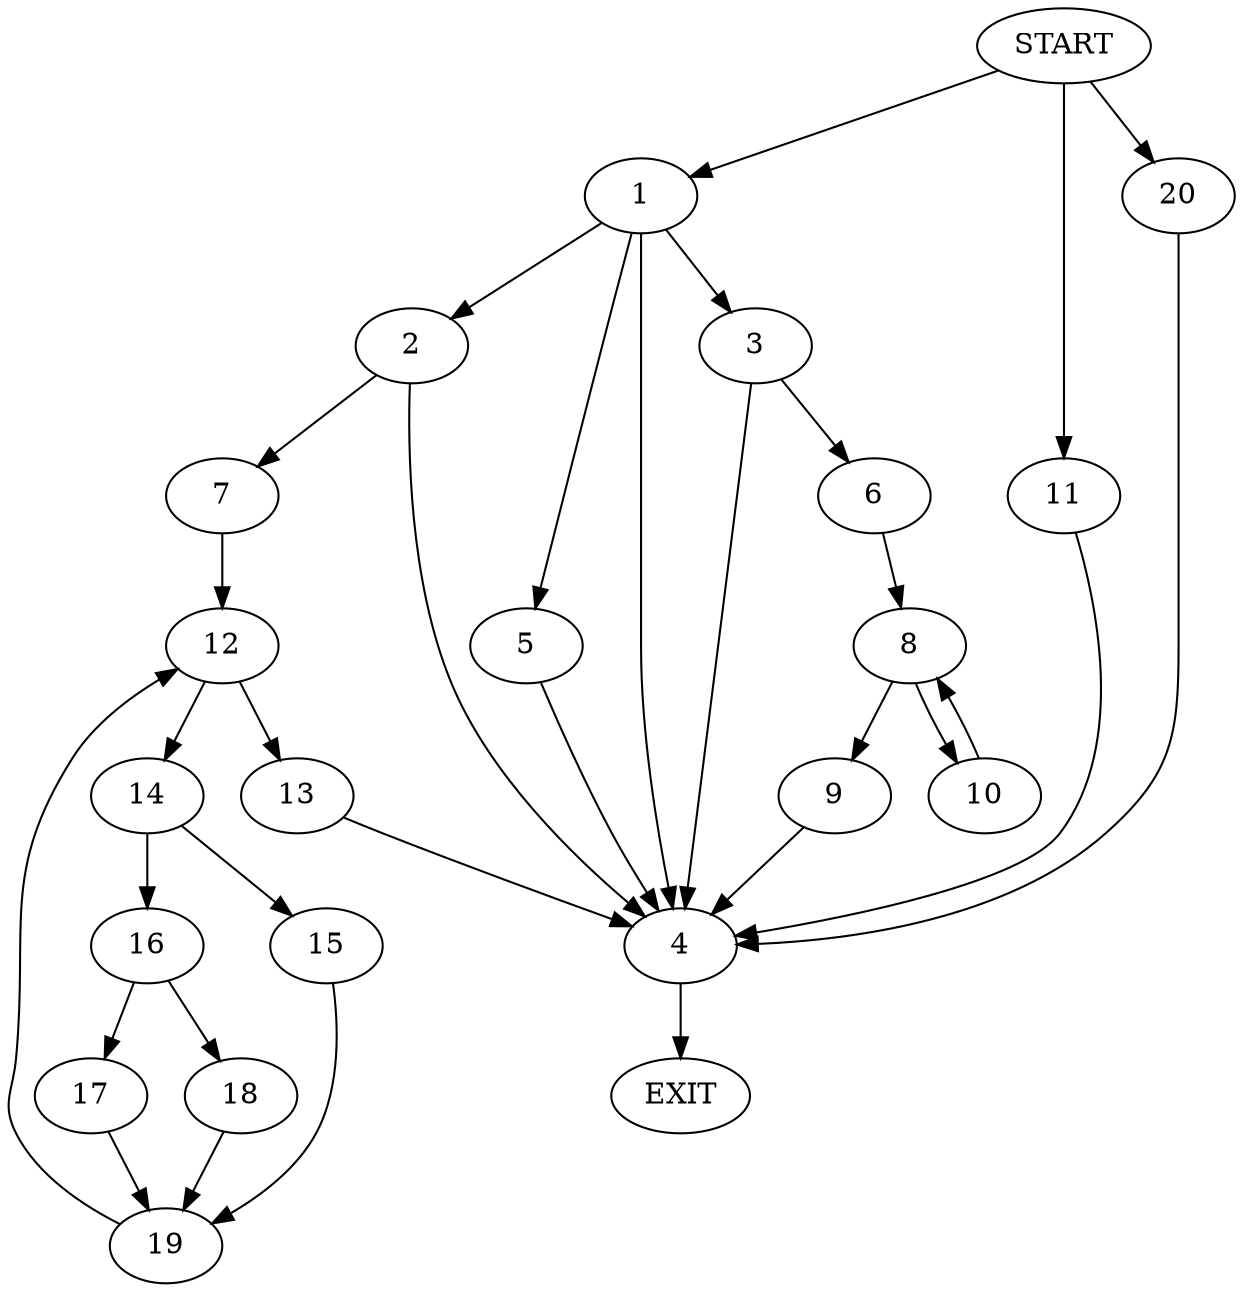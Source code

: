 digraph {
0 [label="START"]
21 [label="EXIT"]
0 -> 1
1 -> 2
1 -> 3
1 -> 4
1 -> 5
5 -> 4
4 -> 21
3 -> 6
3 -> 4
2 -> 4
2 -> 7
6 -> 8
8 -> 9
8 -> 10
10 -> 8
9 -> 4
0 -> 11
11 -> 4
7 -> 12
12 -> 13
12 -> 14
13 -> 4
14 -> 15
14 -> 16
16 -> 17
16 -> 18
15 -> 19
19 -> 12
17 -> 19
18 -> 19
0 -> 20
20 -> 4
}
